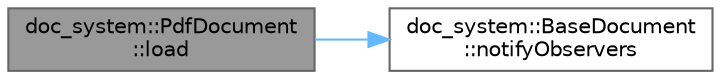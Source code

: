 digraph "doc_system::PdfDocument::load"
{
 // INTERACTIVE_SVG=YES
 // LATEX_PDF_SIZE
  bgcolor="transparent";
  edge [fontname=Helvetica,fontsize=10,labelfontname=Helvetica,labelfontsize=10];
  node [fontname=Helvetica,fontsize=10,shape=box,height=0.2,width=0.4];
  rankdir="LR";
  Node1 [id="Node000001",label="doc_system::PdfDocument\l::load",height=0.2,width=0.4,color="gray40", fillcolor="grey60", style="filled", fontcolor="black",tooltip=" "];
  Node1 -> Node2 [id="edge1_Node000001_Node000002",color="steelblue1",style="solid",tooltip=" "];
  Node2 [id="Node000002",label="doc_system::BaseDocument\l::notifyObservers",height=0.2,width=0.4,color="grey40", fillcolor="white", style="filled",URL="$classdoc__system_1_1_base_document.html#af17154b3b7ff495c34d6a2c55754b0c0",tooltip=" "];
}
